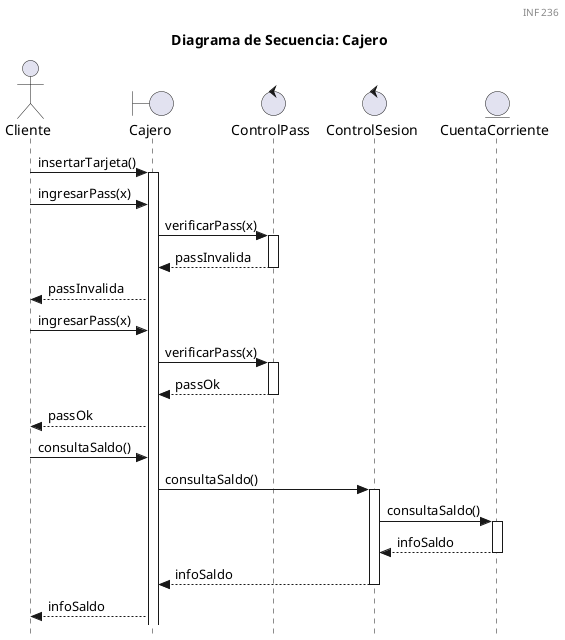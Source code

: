 @startuml
title Diagrama de Secuencia: Cajero
header INF 236
skinparam style strictuml

actor Cliente as Foo1
boundary Cajero as Foo2
control ControlPass as Foo3
control ControlSesion as Foo6
entity CuentaCorriente as Foo4

Foo1 -> Foo2 : insertarTarjeta()
activate Foo2 
Foo1 -> Foo2 : ingresarPass(x)
Foo2 -> Foo3 : verificarPass(x)
activate Foo3
Foo3 --> Foo2 : passInvalida
deactivate Foo3
Foo2 --> Foo1 : passInvalida
Foo1 -> Foo2 : ingresarPass(x)
Foo2 -> Foo3 : verificarPass(x)
activate Foo3
Foo3 --> Foo2 : passOk
deactivate Foo3
Foo2 --> Foo1 : passOk
Foo1 -> Foo2 : consultaSaldo()
Foo2 -> Foo6 : consultaSaldo()
activate Foo6
Foo6 -> Foo4 : consultaSaldo()
activate Foo4
Foo4 --> Foo6 : infoSaldo
deactivate Foo4
Foo6 --> Foo2 : infoSaldo
deactivate Foo6
Foo2 --> Foo1 : infoSaldo


@enduml